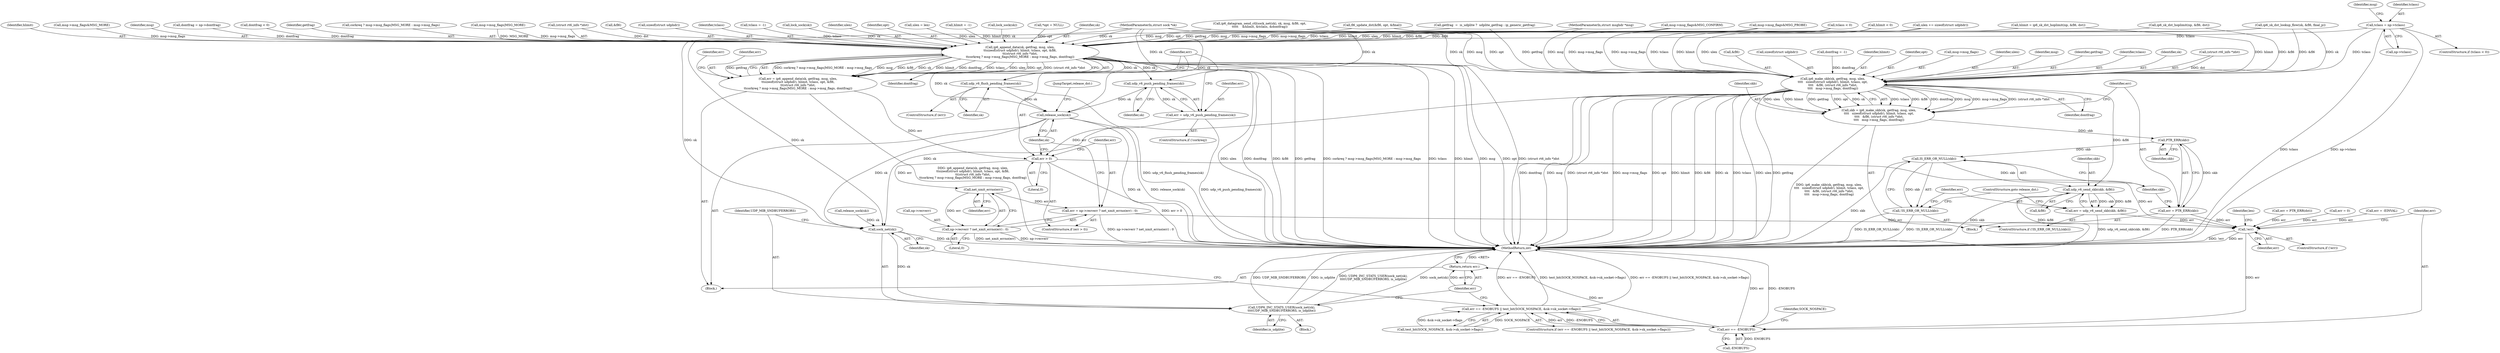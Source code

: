 digraph "0_linux_45f6fad84cc305103b28d73482b344d7f5b76f39_18@pointer" {
"1000810" [label="(Call,tclass = np->tclass)"];
"1000830" [label="(Call,ip6_make_skb(sk, getfrag, msg, ulen,\n\t\t\t\t   sizeof(struct udphdr), hlimit, tclass, opt,\n\t\t\t\t   &fl6, (struct rt6_info *)dst,\n\t\t\t\t   msg->msg_flags, dontfrag))"];
"1000828" [label="(Call,skb = ip6_make_skb(sk, getfrag, msg, ulen,\n\t\t\t\t   sizeof(struct udphdr), hlimit, tclass, opt,\n\t\t\t\t   &fl6, (struct rt6_info *)dst,\n\t\t\t\t   msg->msg_flags, dontfrag))"];
"1000851" [label="(Call,PTR_ERR(skb))"];
"1000849" [label="(Call,err = PTR_ERR(skb))"];
"1000991" [label="(Call,!err)"];
"1000997" [label="(Call,err == -ENOBUFS)"];
"1000996" [label="(Call,err == -ENOBUFS || test_bit(SOCK_NOSPACE, &sk->sk_socket->flags))"];
"1001015" [label="(Return,return err;)"];
"1000855" [label="(Call,IS_ERR_OR_NULL(skb))"];
"1000854" [label="(Call,!IS_ERR_OR_NULL(skb))"];
"1000859" [label="(Call,udp_v6_send_skb(skb, &fl6))"];
"1000857" [label="(Call,err = udp_v6_send_skb(skb, &fl6))"];
"1001011" [label="(Call,sock_net(sk))"];
"1001010" [label="(Call,UDP6_INC_STATS_USER(sock_net(sk),\n\t\t\t\tUDP_MIB_SNDBUFERRORS, is_udplite))"];
"1000903" [label="(Call,ip6_append_data(sk, getfrag, msg, ulen,\n\t\tsizeof(struct udphdr), hlimit, tclass, opt, &fl6,\n\t\t(struct rt6_info *)dst,\n\t\tcorkreq ? msg->msg_flags|MSG_MORE : msg->msg_flags, dontfrag))"];
"1000901" [label="(Call,err = ip6_append_data(sk, getfrag, msg, ulen,\n\t\tsizeof(struct udphdr), hlimit, tclass, opt, &fl6,\n\t\t(struct rt6_info *)dst,\n\t\tcorkreq ? msg->msg_flags|MSG_MORE : msg->msg_flags, dontfrag))"];
"1000955" [label="(Call,err > 0)"];
"1000964" [label="(Call,net_xmit_errno(err))"];
"1000958" [label="(Call,err = np->recverr ? net_xmit_errno(err) : 0)"];
"1000960" [label="(Call,np->recverr ? net_xmit_errno(err) : 0)"];
"1000931" [label="(Call,udp_v6_flush_pending_frames(sk))"];
"1000967" [label="(Call,release_sock(sk))"];
"1000939" [label="(Call,udp_v6_push_pending_frames(sk))"];
"1000937" [label="(Call,err = udp_v6_push_pending_frames(sk))"];
"1000840" [label="(Call,&fl6)"];
"1000930" [label="(Identifier,err)"];
"1000810" [label="(Call,tclass = np->tclass)"];
"1000960" [label="(Call,np->recverr ? net_xmit_errno(err) : 0)"];
"1000929" [label="(ControlStructure,if (err))"];
"1000906" [label="(Identifier,msg)"];
"1001011" [label="(Call,sock_net(sk))"];
"1000955" [label="(Call,err > 0)"];
"1000835" [label="(Call,sizeof(struct udphdr))"];
"1000911" [label="(Identifier,tclass)"];
"1000826" [label="(Block,)"];
"1000154" [label="(Call,hlimit = -1)"];
"1000864" [label="(Call,lock_sock(sk))"];
"1000852" [label="(Identifier,skb)"];
"1000796" [label="(Call,hlimit < 0)"];
"1000134" [label="(Call,*opt = NULL)"];
"1000857" [label="(Call,err = udp_v6_send_skb(skb, &fl6))"];
"1000829" [label="(Identifier,skb)"];
"1000164" [label="(Call,dontfrag = -1)"];
"1000856" [label="(Identifier,skb)"];
"1000859" [label="(Call,udp_v6_send_skb(skb, &fl6))"];
"1000175" [label="(Call,msg->msg_flags&MSG_MORE)"];
"1000931" [label="(Call,udp_v6_flush_pending_frames(sk))"];
"1000585" [label="(Call,ip6_datagram_send_ctl(sock_net(sk), sk, msg, &fl6, opt,\n\t\t\t\t\t    &hlimit, &tclass, &dontfrag))"];
"1001014" [label="(Identifier,is_udplite)"];
"1000965" [label="(Identifier,err)"];
"1000110" [label="(MethodParameterIn,struct sock *sk)"];
"1000915" [label="(Call,(struct rt6_info *)dst)"];
"1000940" [label="(Identifier,sk)"];
"1000828" [label="(Call,skb = ip6_make_skb(sk, getfrag, msg, ulen,\n\t\t\t\t   sizeof(struct udphdr), hlimit, tclass, opt,\n\t\t\t\t   &fl6, (struct rt6_info *)dst,\n\t\t\t\t   msg->msg_flags, dontfrag))"];
"1000837" [label="(Identifier,hlimit)"];
"1000839" [label="(Identifier,opt)"];
"1000812" [label="(Call,np->tclass)"];
"1000848" [label="(Identifier,dontfrag)"];
"1001009" [label="(Block,)"];
"1000818" [label="(Identifier,msg)"];
"1000959" [label="(Identifier,err)"];
"1000845" [label="(Call,msg->msg_flags)"];
"1000801" [label="(Call,ip6_sk_dst_hoplimit(np, &fl6, dst))"];
"1000991" [label="(Call,!err)"];
"1000939" [label="(Call,udp_v6_push_pending_frames(sk))"];
"1001013" [label="(Identifier,UDP_MIB_SNDBUFERRORS)"];
"1000996" [label="(Call,err == -ENOBUFS || test_bit(SOCK_NOSPACE, &sk->sk_socket->flags))"];
"1000872" [label="(Call,release_sock(sk))"];
"1000834" [label="(Identifier,ulen)"];
"1000833" [label="(Identifier,msg)"];
"1000150" [label="(Call,ulen = len)"];
"1000957" [label="(Literal,0)"];
"1000901" [label="(Call,err = ip6_append_data(sk, getfrag, msg, ulen,\n\t\tsizeof(struct udphdr), hlimit, tclass, opt, &fl6,\n\t\t(struct rt6_info *)dst,\n\t\tcorkreq ? msg->msg_flags|MSG_MORE : msg->msg_flags, dontfrag))"];
"1000968" [label="(Identifier,sk)"];
"1000966" [label="(Literal,0)"];
"1000861" [label="(Call,&fl6)"];
"1000853" [label="(ControlStructure,if (!IS_ERR_OR_NULL(skb)))"];
"1000725" [label="(Call,fl6_update_dst(&fl6, opt, &final))"];
"1000999" [label="(Call,-ENOBUFS)"];
"1000111" [label="(MethodParameterIn,struct msghdr *msg)"];
"1000778" [label="(Call,ip6_sk_dst_lookup_flow(sk, &fl6, final_p))"];
"1000920" [label="(Call,msg->msg_flags|MSG_MORE)"];
"1000954" [label="(ControlStructure,if (err > 0))"];
"1000832" [label="(Identifier,getfrag)"];
"1000904" [label="(Identifier,sk)"];
"1000910" [label="(Identifier,hlimit)"];
"1000838" [label="(Identifier,tclass)"];
"1000387" [label="(Call,ulen += sizeof(struct udphdr))"];
"1001001" [label="(Call,test_bit(SOCK_NOSPACE, &sk->sk_socket->flags))"];
"1000349" [label="(Call,getfrag  =  is_udplite ?  udplite_getfrag : ip_generic_getfrag)"];
"1000807" [label="(Call,tclass < 0)"];
"1001015" [label="(Return,return err;)"];
"1000994" [label="(Identifier,len)"];
"1000855" [label="(Call,IS_ERR_OR_NULL(skb))"];
"1000891" [label="(Call,dontfrag = np->dontfrag)"];
"1000997" [label="(Call,err == -ENOBUFS)"];
"1000998" [label="(Identifier,err)"];
"1000990" [label="(ControlStructure,if (!err))"];
"1000967" [label="(Call,release_sock(sk))"];
"1000992" [label="(Identifier,err)"];
"1000787" [label="(Call,err = PTR_ERR(dst))"];
"1000860" [label="(Identifier,skb)"];
"1000858" [label="(Identifier,err)"];
"1001030" [label="(Call,err = 0)"];
"1000854" [label="(Call,!IS_ERR_OR_NULL(skb))"];
"1001002" [label="(Identifier,SOCK_NOSPACE)"];
"1001010" [label="(Call,UDP6_INC_STATS_USER(sock_net(sk),\n\t\t\t\tUDP_MIB_SNDBUFERRORS, is_udplite))"];
"1000903" [label="(Call,ip6_append_data(sk, getfrag, msg, ulen,\n\t\tsizeof(struct udphdr), hlimit, tclass, opt, &fl6,\n\t\t(struct rt6_info *)dst,\n\t\tcorkreq ? msg->msg_flags|MSG_MORE : msg->msg_flags, dontfrag))"];
"1000816" [label="(Call,msg->msg_flags&MSG_CONFIRM)"];
"1000851" [label="(Call,PTR_ERR(skb))"];
"1000995" [label="(ControlStructure,if (err == -ENOBUFS || test_bit(SOCK_NOSPACE, &sk->sk_socket->flags)))"];
"1000876" [label="(Call,err = -EINVAL)"];
"1001034" [label="(MethodReturn,int)"];
"1000958" [label="(Call,err = np->recverr ? net_xmit_errno(err) : 0)"];
"1000961" [label="(Call,np->recverr)"];
"1000934" [label="(ControlStructure,if (!corkreq))"];
"1000888" [label="(Call,dontfrag < 0)"];
"1000905" [label="(Identifier,getfrag)"];
"1000918" [label="(Call,corkreq ? msg->msg_flags|MSG_MORE : msg->msg_flags)"];
"1000806" [label="(ControlStructure,if (tclass < 0))"];
"1000969" [label="(JumpTarget,release_dst:)"];
"1000850" [label="(Identifier,err)"];
"1000937" [label="(Call,err = udp_v6_push_pending_frames(sk))"];
"1000913" [label="(Call,&fl6)"];
"1000908" [label="(Call,sizeof(struct udphdr))"];
"1000928" [label="(Identifier,dontfrag)"];
"1000831" [label="(Identifier,sk)"];
"1000849" [label="(Call,err = PTR_ERR(skb))"];
"1000113" [label="(Block,)"];
"1000932" [label="(Identifier,sk)"];
"1000830" [label="(Call,ip6_make_skb(sk, getfrag, msg, ulen,\n\t\t\t\t   sizeof(struct udphdr), hlimit, tclass, opt,\n\t\t\t\t   &fl6, (struct rt6_info *)dst,\n\t\t\t\t   msg->msg_flags, dontfrag))"];
"1001012" [label="(Identifier,sk)"];
"1000799" [label="(Call,hlimit = ip6_sk_dst_hoplimit(np, &fl6, dst))"];
"1000811" [label="(Identifier,tclass)"];
"1001023" [label="(Call,msg->msg_flags&MSG_PROBE)"];
"1000159" [label="(Call,tclass = -1)"];
"1000863" [label="(ControlStructure,goto release_dst;)"];
"1000938" [label="(Identifier,err)"];
"1000902" [label="(Identifier,err)"];
"1000842" [label="(Call,(struct rt6_info *)dst)"];
"1000360" [label="(Call,lock_sock(sk))"];
"1001016" [label="(Identifier,err)"];
"1000907" [label="(Identifier,ulen)"];
"1000956" [label="(Identifier,err)"];
"1000912" [label="(Identifier,opt)"];
"1000964" [label="(Call,net_xmit_errno(err))"];
"1000810" -> "1000806"  [label="AST: "];
"1000810" -> "1000812"  [label="CFG: "];
"1000811" -> "1000810"  [label="AST: "];
"1000812" -> "1000810"  [label="AST: "];
"1000818" -> "1000810"  [label="CFG: "];
"1000810" -> "1001034"  [label="DDG: tclass"];
"1000810" -> "1001034"  [label="DDG: np->tclass"];
"1000810" -> "1000830"  [label="DDG: tclass"];
"1000810" -> "1000903"  [label="DDG: tclass"];
"1000830" -> "1000828"  [label="AST: "];
"1000830" -> "1000848"  [label="CFG: "];
"1000831" -> "1000830"  [label="AST: "];
"1000832" -> "1000830"  [label="AST: "];
"1000833" -> "1000830"  [label="AST: "];
"1000834" -> "1000830"  [label="AST: "];
"1000835" -> "1000830"  [label="AST: "];
"1000837" -> "1000830"  [label="AST: "];
"1000838" -> "1000830"  [label="AST: "];
"1000839" -> "1000830"  [label="AST: "];
"1000840" -> "1000830"  [label="AST: "];
"1000842" -> "1000830"  [label="AST: "];
"1000845" -> "1000830"  [label="AST: "];
"1000848" -> "1000830"  [label="AST: "];
"1000828" -> "1000830"  [label="CFG: "];
"1000830" -> "1001034"  [label="DDG: tclass"];
"1000830" -> "1001034"  [label="DDG: ulen"];
"1000830" -> "1001034"  [label="DDG: getfrag"];
"1000830" -> "1001034"  [label="DDG: dontfrag"];
"1000830" -> "1001034"  [label="DDG: msg"];
"1000830" -> "1001034"  [label="DDG: (struct rt6_info *)dst"];
"1000830" -> "1001034"  [label="DDG: opt"];
"1000830" -> "1001034"  [label="DDG: msg->msg_flags"];
"1000830" -> "1001034"  [label="DDG: hlimit"];
"1000830" -> "1001034"  [label="DDG: &fl6"];
"1000830" -> "1001034"  [label="DDG: sk"];
"1000830" -> "1000828"  [label="DDG: tclass"];
"1000830" -> "1000828"  [label="DDG: &fl6"];
"1000830" -> "1000828"  [label="DDG: dontfrag"];
"1000830" -> "1000828"  [label="DDG: msg"];
"1000830" -> "1000828"  [label="DDG: msg->msg_flags"];
"1000830" -> "1000828"  [label="DDG: (struct rt6_info *)dst"];
"1000830" -> "1000828"  [label="DDG: ulen"];
"1000830" -> "1000828"  [label="DDG: hlimit"];
"1000830" -> "1000828"  [label="DDG: getfrag"];
"1000830" -> "1000828"  [label="DDG: opt"];
"1000830" -> "1000828"  [label="DDG: sk"];
"1000778" -> "1000830"  [label="DDG: sk"];
"1000778" -> "1000830"  [label="DDG: &fl6"];
"1000110" -> "1000830"  [label="DDG: sk"];
"1000349" -> "1000830"  [label="DDG: getfrag"];
"1000585" -> "1000830"  [label="DDG: msg"];
"1000111" -> "1000830"  [label="DDG: msg"];
"1000387" -> "1000830"  [label="DDG: ulen"];
"1000799" -> "1000830"  [label="DDG: hlimit"];
"1000796" -> "1000830"  [label="DDG: hlimit"];
"1000807" -> "1000830"  [label="DDG: tclass"];
"1000725" -> "1000830"  [label="DDG: opt"];
"1000801" -> "1000830"  [label="DDG: &fl6"];
"1000842" -> "1000830"  [label="DDG: dst"];
"1001023" -> "1000830"  [label="DDG: msg->msg_flags"];
"1000816" -> "1000830"  [label="DDG: msg->msg_flags"];
"1000164" -> "1000830"  [label="DDG: dontfrag"];
"1000830" -> "1000859"  [label="DDG: &fl6"];
"1000830" -> "1001011"  [label="DDG: sk"];
"1000828" -> "1000826"  [label="AST: "];
"1000829" -> "1000828"  [label="AST: "];
"1000850" -> "1000828"  [label="CFG: "];
"1000828" -> "1001034"  [label="DDG: ip6_make_skb(sk, getfrag, msg, ulen,\n\t\t\t\t   sizeof(struct udphdr), hlimit, tclass, opt,\n\t\t\t\t   &fl6, (struct rt6_info *)dst,\n\t\t\t\t   msg->msg_flags, dontfrag)"];
"1000828" -> "1000851"  [label="DDG: skb"];
"1000851" -> "1000849"  [label="AST: "];
"1000851" -> "1000852"  [label="CFG: "];
"1000852" -> "1000851"  [label="AST: "];
"1000849" -> "1000851"  [label="CFG: "];
"1000851" -> "1000849"  [label="DDG: skb"];
"1000851" -> "1000855"  [label="DDG: skb"];
"1000849" -> "1000826"  [label="AST: "];
"1000850" -> "1000849"  [label="AST: "];
"1000856" -> "1000849"  [label="CFG: "];
"1000849" -> "1001034"  [label="DDG: PTR_ERR(skb)"];
"1000849" -> "1000991"  [label="DDG: err"];
"1000991" -> "1000990"  [label="AST: "];
"1000991" -> "1000992"  [label="CFG: "];
"1000992" -> "1000991"  [label="AST: "];
"1000994" -> "1000991"  [label="CFG: "];
"1000998" -> "1000991"  [label="CFG: "];
"1000991" -> "1001034"  [label="DDG: !err"];
"1000991" -> "1001034"  [label="DDG: err"];
"1000857" -> "1000991"  [label="DDG: err"];
"1000787" -> "1000991"  [label="DDG: err"];
"1000958" -> "1000991"  [label="DDG: err"];
"1001030" -> "1000991"  [label="DDG: err"];
"1000955" -> "1000991"  [label="DDG: err"];
"1000876" -> "1000991"  [label="DDG: err"];
"1000991" -> "1000997"  [label="DDG: err"];
"1000997" -> "1000996"  [label="AST: "];
"1000997" -> "1000999"  [label="CFG: "];
"1000998" -> "1000997"  [label="AST: "];
"1000999" -> "1000997"  [label="AST: "];
"1001002" -> "1000997"  [label="CFG: "];
"1000996" -> "1000997"  [label="CFG: "];
"1000997" -> "1001034"  [label="DDG: err"];
"1000997" -> "1001034"  [label="DDG: -ENOBUFS"];
"1000997" -> "1000996"  [label="DDG: err"];
"1000997" -> "1000996"  [label="DDG: -ENOBUFS"];
"1000999" -> "1000997"  [label="DDG: ENOBUFS"];
"1000997" -> "1001015"  [label="DDG: err"];
"1000996" -> "1000995"  [label="AST: "];
"1000996" -> "1001001"  [label="CFG: "];
"1001001" -> "1000996"  [label="AST: "];
"1001012" -> "1000996"  [label="CFG: "];
"1001016" -> "1000996"  [label="CFG: "];
"1000996" -> "1001034"  [label="DDG: err == -ENOBUFS || test_bit(SOCK_NOSPACE, &sk->sk_socket->flags)"];
"1000996" -> "1001034"  [label="DDG: err == -ENOBUFS"];
"1000996" -> "1001034"  [label="DDG: test_bit(SOCK_NOSPACE, &sk->sk_socket->flags)"];
"1001001" -> "1000996"  [label="DDG: SOCK_NOSPACE"];
"1001001" -> "1000996"  [label="DDG: &sk->sk_socket->flags"];
"1001015" -> "1000113"  [label="AST: "];
"1001015" -> "1001016"  [label="CFG: "];
"1001016" -> "1001015"  [label="AST: "];
"1001034" -> "1001015"  [label="CFG: "];
"1001015" -> "1001034"  [label="DDG: <RET>"];
"1001016" -> "1001015"  [label="DDG: err"];
"1000855" -> "1000854"  [label="AST: "];
"1000855" -> "1000856"  [label="CFG: "];
"1000856" -> "1000855"  [label="AST: "];
"1000854" -> "1000855"  [label="CFG: "];
"1000855" -> "1001034"  [label="DDG: skb"];
"1000855" -> "1000854"  [label="DDG: skb"];
"1000855" -> "1000859"  [label="DDG: skb"];
"1000854" -> "1000853"  [label="AST: "];
"1000858" -> "1000854"  [label="CFG: "];
"1000863" -> "1000854"  [label="CFG: "];
"1000854" -> "1001034"  [label="DDG: IS_ERR_OR_NULL(skb)"];
"1000854" -> "1001034"  [label="DDG: !IS_ERR_OR_NULL(skb)"];
"1000859" -> "1000857"  [label="AST: "];
"1000859" -> "1000861"  [label="CFG: "];
"1000860" -> "1000859"  [label="AST: "];
"1000861" -> "1000859"  [label="AST: "];
"1000857" -> "1000859"  [label="CFG: "];
"1000859" -> "1001034"  [label="DDG: skb"];
"1000859" -> "1001034"  [label="DDG: &fl6"];
"1000859" -> "1000857"  [label="DDG: skb"];
"1000859" -> "1000857"  [label="DDG: &fl6"];
"1000857" -> "1000853"  [label="AST: "];
"1000858" -> "1000857"  [label="AST: "];
"1000863" -> "1000857"  [label="CFG: "];
"1000857" -> "1001034"  [label="DDG: udp_v6_send_skb(skb, &fl6)"];
"1001011" -> "1001010"  [label="AST: "];
"1001011" -> "1001012"  [label="CFG: "];
"1001012" -> "1001011"  [label="AST: "];
"1001013" -> "1001011"  [label="CFG: "];
"1001011" -> "1001034"  [label="DDG: sk"];
"1001011" -> "1001010"  [label="DDG: sk"];
"1000872" -> "1001011"  [label="DDG: sk"];
"1000967" -> "1001011"  [label="DDG: sk"];
"1000778" -> "1001011"  [label="DDG: sk"];
"1000110" -> "1001011"  [label="DDG: sk"];
"1001010" -> "1001009"  [label="AST: "];
"1001010" -> "1001014"  [label="CFG: "];
"1001013" -> "1001010"  [label="AST: "];
"1001014" -> "1001010"  [label="AST: "];
"1001016" -> "1001010"  [label="CFG: "];
"1001010" -> "1001034"  [label="DDG: UDP_MIB_SNDBUFERRORS"];
"1001010" -> "1001034"  [label="DDG: is_udplite"];
"1001010" -> "1001034"  [label="DDG: sock_net(sk)"];
"1001010" -> "1001034"  [label="DDG: UDP6_INC_STATS_USER(sock_net(sk),\n\t\t\t\tUDP_MIB_SNDBUFERRORS, is_udplite)"];
"1000903" -> "1000901"  [label="AST: "];
"1000903" -> "1000928"  [label="CFG: "];
"1000904" -> "1000903"  [label="AST: "];
"1000905" -> "1000903"  [label="AST: "];
"1000906" -> "1000903"  [label="AST: "];
"1000907" -> "1000903"  [label="AST: "];
"1000908" -> "1000903"  [label="AST: "];
"1000910" -> "1000903"  [label="AST: "];
"1000911" -> "1000903"  [label="AST: "];
"1000912" -> "1000903"  [label="AST: "];
"1000913" -> "1000903"  [label="AST: "];
"1000915" -> "1000903"  [label="AST: "];
"1000918" -> "1000903"  [label="AST: "];
"1000928" -> "1000903"  [label="AST: "];
"1000901" -> "1000903"  [label="CFG: "];
"1000903" -> "1001034"  [label="DDG: getfrag"];
"1000903" -> "1001034"  [label="DDG: corkreq ? msg->msg_flags|MSG_MORE : msg->msg_flags"];
"1000903" -> "1001034"  [label="DDG: tclass"];
"1000903" -> "1001034"  [label="DDG: msg"];
"1000903" -> "1001034"  [label="DDG: ulen"];
"1000903" -> "1001034"  [label="DDG: hlimit"];
"1000903" -> "1001034"  [label="DDG: opt"];
"1000903" -> "1001034"  [label="DDG: (struct rt6_info *)dst"];
"1000903" -> "1001034"  [label="DDG: dontfrag"];
"1000903" -> "1001034"  [label="DDG: &fl6"];
"1000903" -> "1000901"  [label="DDG: corkreq ? msg->msg_flags|MSG_MORE : msg->msg_flags"];
"1000903" -> "1000901"  [label="DDG: msg"];
"1000903" -> "1000901"  [label="DDG: &fl6"];
"1000903" -> "1000901"  [label="DDG: sk"];
"1000903" -> "1000901"  [label="DDG: hlimit"];
"1000903" -> "1000901"  [label="DDG: dontfrag"];
"1000903" -> "1000901"  [label="DDG: tclass"];
"1000903" -> "1000901"  [label="DDG: ulen"];
"1000903" -> "1000901"  [label="DDG: opt"];
"1000903" -> "1000901"  [label="DDG: (struct rt6_info *)dst"];
"1000903" -> "1000901"  [label="DDG: getfrag"];
"1000360" -> "1000903"  [label="DDG: sk"];
"1000864" -> "1000903"  [label="DDG: sk"];
"1000110" -> "1000903"  [label="DDG: sk"];
"1000349" -> "1000903"  [label="DDG: getfrag"];
"1000585" -> "1000903"  [label="DDG: msg"];
"1000111" -> "1000903"  [label="DDG: msg"];
"1000150" -> "1000903"  [label="DDG: ulen"];
"1000387" -> "1000903"  [label="DDG: ulen"];
"1000154" -> "1000903"  [label="DDG: hlimit"];
"1000799" -> "1000903"  [label="DDG: hlimit"];
"1000796" -> "1000903"  [label="DDG: hlimit"];
"1000807" -> "1000903"  [label="DDG: tclass"];
"1000159" -> "1000903"  [label="DDG: tclass"];
"1000134" -> "1000903"  [label="DDG: opt"];
"1000725" -> "1000903"  [label="DDG: opt"];
"1000778" -> "1000903"  [label="DDG: &fl6"];
"1000801" -> "1000903"  [label="DDG: &fl6"];
"1000915" -> "1000903"  [label="DDG: dst"];
"1000920" -> "1000903"  [label="DDG: msg->msg_flags"];
"1000920" -> "1000903"  [label="DDG: MSG_MORE"];
"1001023" -> "1000903"  [label="DDG: msg->msg_flags"];
"1000816" -> "1000903"  [label="DDG: msg->msg_flags"];
"1000175" -> "1000903"  [label="DDG: msg->msg_flags"];
"1000891" -> "1000903"  [label="DDG: dontfrag"];
"1000888" -> "1000903"  [label="DDG: dontfrag"];
"1000903" -> "1000931"  [label="DDG: sk"];
"1000903" -> "1000939"  [label="DDG: sk"];
"1000903" -> "1000967"  [label="DDG: sk"];
"1000901" -> "1000113"  [label="AST: "];
"1000902" -> "1000901"  [label="AST: "];
"1000930" -> "1000901"  [label="CFG: "];
"1000901" -> "1001034"  [label="DDG: ip6_append_data(sk, getfrag, msg, ulen,\n\t\tsizeof(struct udphdr), hlimit, tclass, opt, &fl6,\n\t\t(struct rt6_info *)dst,\n\t\tcorkreq ? msg->msg_flags|MSG_MORE : msg->msg_flags, dontfrag)"];
"1000901" -> "1000955"  [label="DDG: err"];
"1000955" -> "1000954"  [label="AST: "];
"1000955" -> "1000957"  [label="CFG: "];
"1000956" -> "1000955"  [label="AST: "];
"1000957" -> "1000955"  [label="AST: "];
"1000959" -> "1000955"  [label="CFG: "];
"1000968" -> "1000955"  [label="CFG: "];
"1000955" -> "1001034"  [label="DDG: err > 0"];
"1000937" -> "1000955"  [label="DDG: err"];
"1000955" -> "1000964"  [label="DDG: err"];
"1000964" -> "1000960"  [label="AST: "];
"1000964" -> "1000965"  [label="CFG: "];
"1000965" -> "1000964"  [label="AST: "];
"1000960" -> "1000964"  [label="CFG: "];
"1000964" -> "1000958"  [label="DDG: err"];
"1000964" -> "1000960"  [label="DDG: err"];
"1000958" -> "1000954"  [label="AST: "];
"1000958" -> "1000960"  [label="CFG: "];
"1000959" -> "1000958"  [label="AST: "];
"1000960" -> "1000958"  [label="AST: "];
"1000968" -> "1000958"  [label="CFG: "];
"1000958" -> "1001034"  [label="DDG: np->recverr ? net_xmit_errno(err) : 0"];
"1000960" -> "1000966"  [label="CFG: "];
"1000961" -> "1000960"  [label="AST: "];
"1000966" -> "1000960"  [label="AST: "];
"1000960" -> "1001034"  [label="DDG: net_xmit_errno(err)"];
"1000960" -> "1001034"  [label="DDG: np->recverr"];
"1000931" -> "1000929"  [label="AST: "];
"1000931" -> "1000932"  [label="CFG: "];
"1000932" -> "1000931"  [label="AST: "];
"1000956" -> "1000931"  [label="CFG: "];
"1000931" -> "1001034"  [label="DDG: udp_v6_flush_pending_frames(sk)"];
"1000110" -> "1000931"  [label="DDG: sk"];
"1000931" -> "1000967"  [label="DDG: sk"];
"1000967" -> "1000113"  [label="AST: "];
"1000967" -> "1000968"  [label="CFG: "];
"1000968" -> "1000967"  [label="AST: "];
"1000969" -> "1000967"  [label="CFG: "];
"1000967" -> "1001034"  [label="DDG: release_sock(sk)"];
"1000967" -> "1001034"  [label="DDG: sk"];
"1000939" -> "1000967"  [label="DDG: sk"];
"1000110" -> "1000967"  [label="DDG: sk"];
"1000939" -> "1000937"  [label="AST: "];
"1000939" -> "1000940"  [label="CFG: "];
"1000940" -> "1000939"  [label="AST: "];
"1000937" -> "1000939"  [label="CFG: "];
"1000939" -> "1000937"  [label="DDG: sk"];
"1000110" -> "1000939"  [label="DDG: sk"];
"1000937" -> "1000934"  [label="AST: "];
"1000938" -> "1000937"  [label="AST: "];
"1000956" -> "1000937"  [label="CFG: "];
"1000937" -> "1001034"  [label="DDG: udp_v6_push_pending_frames(sk)"];
}

